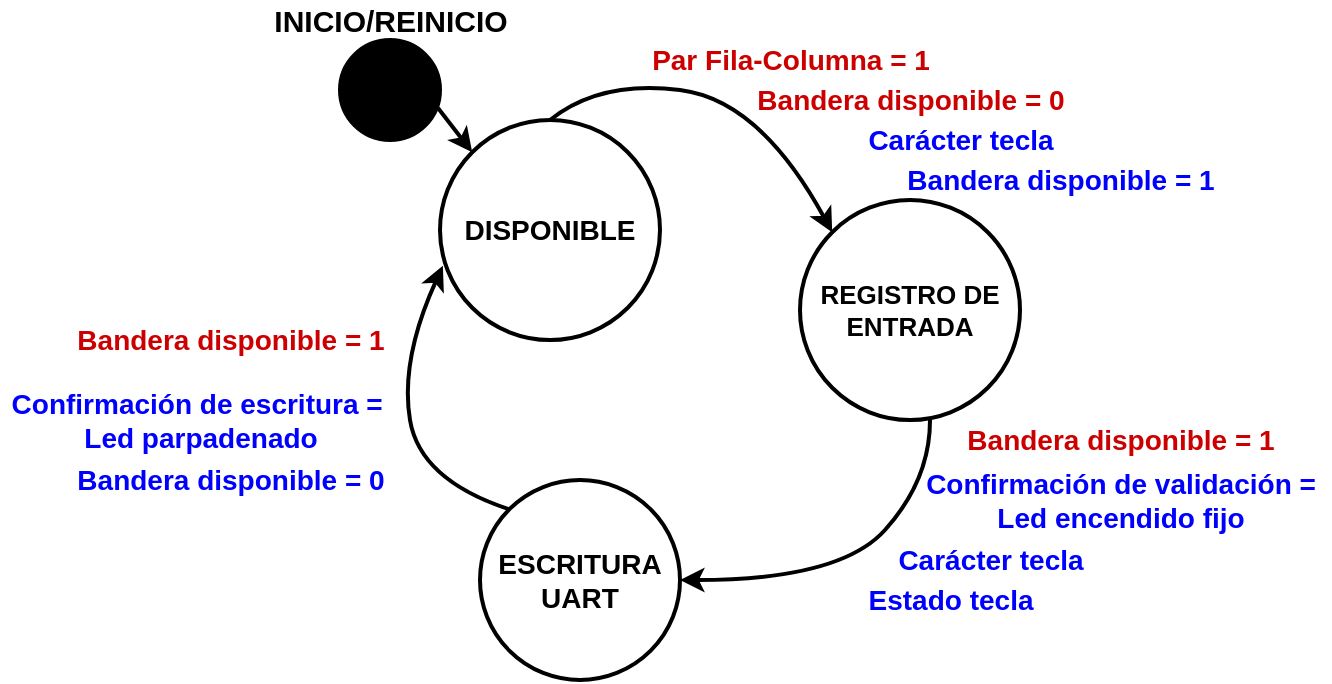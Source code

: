 <mxfile version="15.8.8" type="device"><diagram id="liRA5AiVcU4tDThoySwg" name="Page-1"><mxGraphModel dx="1695" dy="482" grid="1" gridSize="10" guides="1" tooltips="1" connect="1" arrows="1" fold="1" page="1" pageScale="1" pageWidth="827" pageHeight="1169" math="0" shadow="0"><root><mxCell id="0"/><mxCell id="1" parent="0"/><mxCell id="jloXx12tvBjQwdv8FCs9-1" value="&lt;b&gt;&lt;font style=&quot;font-size: 14px&quot;&gt;ESCRITURA UART&lt;/font&gt;&lt;/b&gt;" style="ellipse;whiteSpace=wrap;html=1;aspect=fixed;strokeWidth=2;" parent="1" vertex="1"><mxGeometry x="220" y="260" width="100" height="100" as="geometry"/></mxCell><mxCell id="jloXx12tvBjQwdv8FCs9-3" value="&lt;b&gt;&lt;font style=&quot;font-size: 14px&quot;&gt;DISPONIBLE&lt;/font&gt;&lt;/b&gt;" style="ellipse;whiteSpace=wrap;html=1;aspect=fixed;strokeWidth=2;" parent="1" vertex="1"><mxGeometry x="200" y="80" width="110" height="110" as="geometry"/></mxCell><mxCell id="jloXx12tvBjQwdv8FCs9-4" value="&lt;font style=&quot;font-size: 13px&quot;&gt;&lt;b&gt;REGISTRO DE ENTRADA&lt;/b&gt;&lt;/font&gt;" style="ellipse;whiteSpace=wrap;html=1;aspect=fixed;strokeWidth=2;" parent="1" vertex="1"><mxGeometry x="380" y="120" width="110" height="110" as="geometry"/></mxCell><mxCell id="jloXx12tvBjQwdv8FCs9-5" value="" style="curved=1;endArrow=classic;html=1;rounded=0;entryX=0.013;entryY=0.663;entryDx=0;entryDy=0;entryPerimeter=0;strokeWidth=2;exitX=0;exitY=0;exitDx=0;exitDy=0;" parent="1" source="jloXx12tvBjQwdv8FCs9-1" target="jloXx12tvBjQwdv8FCs9-3" edge="1"><mxGeometry width="50" height="50" relative="1" as="geometry"><mxPoint x="190" y="300" as="sourcePoint"/><mxPoint x="240" y="210" as="targetPoint"/><Array as="points"><mxPoint x="190" y="260"/><mxPoint x="180" y="200"/></Array></mxGeometry></mxCell><mxCell id="jloXx12tvBjQwdv8FCs9-6" value="" style="curved=1;endArrow=classic;html=1;rounded=0;exitX=0.5;exitY=0;exitDx=0;exitDy=0;strokeWidth=2;entryX=0;entryY=0;entryDx=0;entryDy=0;" parent="1" source="jloXx12tvBjQwdv8FCs9-3" target="jloXx12tvBjQwdv8FCs9-4" edge="1"><mxGeometry width="50" height="50" relative="1" as="geometry"><mxPoint x="401.716" y="148.676" as="sourcePoint"/><mxPoint x="400" y="110" as="targetPoint"/><Array as="points"><mxPoint x="280" y="60"/><mxPoint x="360" y="70"/></Array></mxGeometry></mxCell><mxCell id="jloXx12tvBjQwdv8FCs9-7" value="" style="curved=1;endArrow=classic;html=1;rounded=0;strokeWidth=2;exitX=0.591;exitY=1;exitDx=0;exitDy=0;exitPerimeter=0;entryX=1;entryY=0.5;entryDx=0;entryDy=0;" parent="1" source="jloXx12tvBjQwdv8FCs9-4" target="jloXx12tvBjQwdv8FCs9-1" edge="1"><mxGeometry width="50" height="50" relative="1" as="geometry"><mxPoint x="490" y="240" as="sourcePoint"/><mxPoint x="320" y="320" as="targetPoint"/><Array as="points"><mxPoint x="445" y="260"/><mxPoint x="400" y="310"/></Array></mxGeometry></mxCell><mxCell id="jloXx12tvBjQwdv8FCs9-10" value="" style="ellipse;whiteSpace=wrap;html=1;aspect=fixed;strokeWidth=2;fillColor=#000000;" parent="1" vertex="1"><mxGeometry x="150" y="40" width="50" height="50" as="geometry"/></mxCell><mxCell id="jloXx12tvBjQwdv8FCs9-11" value="&lt;b&gt;&lt;font style=&quot;font-size: 15px&quot;&gt;INICIO/REINICIO&lt;/font&gt;&lt;/b&gt;" style="text;html=1;align=center;verticalAlign=middle;resizable=0;points=[];autosize=1;strokeColor=none;fillColor=none;" parent="1" vertex="1"><mxGeometry x="110" y="20" width="130" height="20" as="geometry"/></mxCell><mxCell id="jloXx12tvBjQwdv8FCs9-12" value="" style="endArrow=classic;html=1;rounded=0;strokeWidth=2;exitX=0.98;exitY=0.68;exitDx=0;exitDy=0;exitPerimeter=0;entryX=0;entryY=0;entryDx=0;entryDy=0;" parent="1" source="jloXx12tvBjQwdv8FCs9-10" target="jloXx12tvBjQwdv8FCs9-3" edge="1"><mxGeometry width="50" height="50" relative="1" as="geometry"><mxPoint x="230" y="80" as="sourcePoint"/><mxPoint x="280" y="30" as="targetPoint"/></mxGeometry></mxCell><mxCell id="Vax8-PeBjNccGO4MNL1P-1" value="&lt;font color=&quot;#cc0000&quot; size=&quot;1&quot;&gt;&lt;b style=&quot;font-size: 14px&quot;&gt;Par Fila-Columna = 1&lt;/b&gt;&lt;/font&gt;" style="text;html=1;align=center;verticalAlign=middle;resizable=0;points=[];autosize=1;strokeColor=none;fillColor=none;" parent="1" vertex="1"><mxGeometry x="300" y="40" width="150" height="20" as="geometry"/></mxCell><mxCell id="Vax8-PeBjNccGO4MNL1P-3" value="&lt;span style=&quot;font-size: 14px&quot;&gt;&lt;b&gt;&lt;font color=&quot;#0000ff&quot;&gt;Confirmación de validación =&lt;br&gt;Led encendido fijo&lt;/font&gt;&lt;br&gt;&lt;/b&gt;&lt;/span&gt;" style="text;html=1;align=center;verticalAlign=middle;resizable=0;points=[];autosize=1;strokeColor=none;fillColor=none;" parent="1" vertex="1"><mxGeometry x="435" y="250" width="210" height="40" as="geometry"/></mxCell><mxCell id="Vax8-PeBjNccGO4MNL1P-4" value="&lt;font size=&quot;1&quot; color=&quot;#0000ff&quot;&gt;&lt;b style=&quot;font-size: 14px&quot;&gt;Carácter tecla&lt;/b&gt;&lt;/font&gt;" style="text;html=1;align=center;verticalAlign=middle;resizable=0;points=[];autosize=1;strokeColor=none;fillColor=none;" parent="1" vertex="1"><mxGeometry x="405" y="80" width="110" height="20" as="geometry"/></mxCell><mxCell id="Vax8-PeBjNccGO4MNL1P-5" value="&lt;font size=&quot;1&quot; color=&quot;#0000ff&quot;&gt;&lt;b style=&quot;font-size: 14px&quot;&gt;Estado tecla&lt;/b&gt;&lt;/font&gt;" style="text;html=1;align=center;verticalAlign=middle;resizable=0;points=[];autosize=1;strokeColor=none;fillColor=none;" parent="1" vertex="1"><mxGeometry x="405" y="310" width="100" height="20" as="geometry"/></mxCell><mxCell id="Vax8-PeBjNccGO4MNL1P-7" value="&lt;font color=&quot;#cc0000&quot;&gt;&lt;span style=&quot;font-size: 14px&quot;&gt;&lt;b&gt;Bandera disponible = 1&lt;/b&gt;&lt;/span&gt;&lt;/font&gt;" style="text;html=1;align=center;verticalAlign=middle;resizable=0;points=[];autosize=1;strokeColor=none;fillColor=none;" parent="1" vertex="1"><mxGeometry x="10" y="180" width="170" height="20" as="geometry"/></mxCell><mxCell id="oifeQhSC3o-92TCw-UHZ-3" value="&lt;font size=&quot;1&quot; color=&quot;#0000ff&quot;&gt;&lt;b style=&quot;font-size: 14px&quot;&gt;Carácter tecla&lt;/b&gt;&lt;/font&gt;" style="text;html=1;align=center;verticalAlign=middle;resizable=0;points=[];autosize=1;strokeColor=none;fillColor=none;" vertex="1" parent="1"><mxGeometry x="420" y="290" width="110" height="20" as="geometry"/></mxCell><mxCell id="oifeQhSC3o-92TCw-UHZ-4" value="&lt;font size=&quot;1&quot; color=&quot;#0000ff&quot;&gt;&lt;b style=&quot;font-size: 14px&quot;&gt;Confirmación de escritura =&amp;nbsp;&lt;br&gt;Led parpadenado&lt;br&gt;&lt;/b&gt;&lt;/font&gt;" style="text;html=1;align=center;verticalAlign=middle;resizable=0;points=[];autosize=1;strokeColor=none;fillColor=none;" vertex="1" parent="1"><mxGeometry x="-20" y="210" width="200" height="40" as="geometry"/></mxCell><mxCell id="oifeQhSC3o-92TCw-UHZ-5" value="&lt;font color=&quot;#cc0000&quot;&gt;&lt;span style=&quot;font-size: 14px&quot;&gt;&lt;b&gt;Bandera disponible = 0&lt;/b&gt;&lt;/span&gt;&lt;/font&gt;" style="text;html=1;align=center;verticalAlign=middle;resizable=0;points=[];autosize=1;strokeColor=none;fillColor=none;" vertex="1" parent="1"><mxGeometry x="350" y="60" width="170" height="20" as="geometry"/></mxCell><mxCell id="oifeQhSC3o-92TCw-UHZ-8" value="&lt;span style=&quot;font-size: 14px&quot;&gt;&lt;b&gt;&lt;font color=&quot;#0000ff&quot;&gt;Bandera disponible = 1&lt;/font&gt;&lt;/b&gt;&lt;/span&gt;" style="text;html=1;align=center;verticalAlign=middle;resizable=0;points=[];autosize=1;strokeColor=none;fillColor=none;" vertex="1" parent="1"><mxGeometry x="425" y="100" width="170" height="20" as="geometry"/></mxCell><mxCell id="oifeQhSC3o-92TCw-UHZ-9" value="&lt;font color=&quot;#cc0000&quot;&gt;&lt;span style=&quot;font-size: 14px&quot;&gt;&lt;b&gt;Bandera disponible = 1&lt;/b&gt;&lt;/span&gt;&lt;/font&gt;" style="text;html=1;align=center;verticalAlign=middle;resizable=0;points=[];autosize=1;strokeColor=none;fillColor=none;" vertex="1" parent="1"><mxGeometry x="455" y="230" width="170" height="20" as="geometry"/></mxCell><mxCell id="oifeQhSC3o-92TCw-UHZ-10" value="&lt;span style=&quot;font-size: 14px&quot;&gt;&lt;b&gt;&lt;font color=&quot;#0000ff&quot;&gt;Bandera disponible = 0&lt;/font&gt;&lt;/b&gt;&lt;/span&gt;" style="text;html=1;align=center;verticalAlign=middle;resizable=0;points=[];autosize=1;strokeColor=none;fillColor=none;" vertex="1" parent="1"><mxGeometry x="10" y="250" width="170" height="20" as="geometry"/></mxCell></root></mxGraphModel></diagram></mxfile>